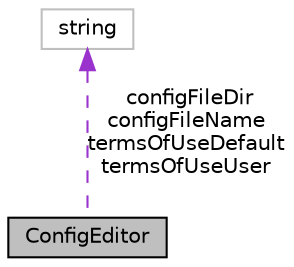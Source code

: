 digraph "ConfigEditor"
{
 // INTERACTIVE_SVG=YES
 // LATEX_PDF_SIZE
  edge [fontname="Helvetica",fontsize="10",labelfontname="Helvetica",labelfontsize="10"];
  node [fontname="Helvetica",fontsize="10",shape=record];
  Node1 [label="ConfigEditor",height=0.2,width=0.4,color="black", fillcolor="grey75", style="filled", fontcolor="black",tooltip=" "];
  Node2 -> Node1 [dir="back",color="darkorchid3",fontsize="10",style="dashed",label=" configFileDir\nconfigFileName\ntermsOfUseDefault\ntermsOfUseUser" ,fontname="Helvetica"];
  Node2 [label="string",height=0.2,width=0.4,color="grey75", fillcolor="white", style="filled",tooltip=" "];
}
